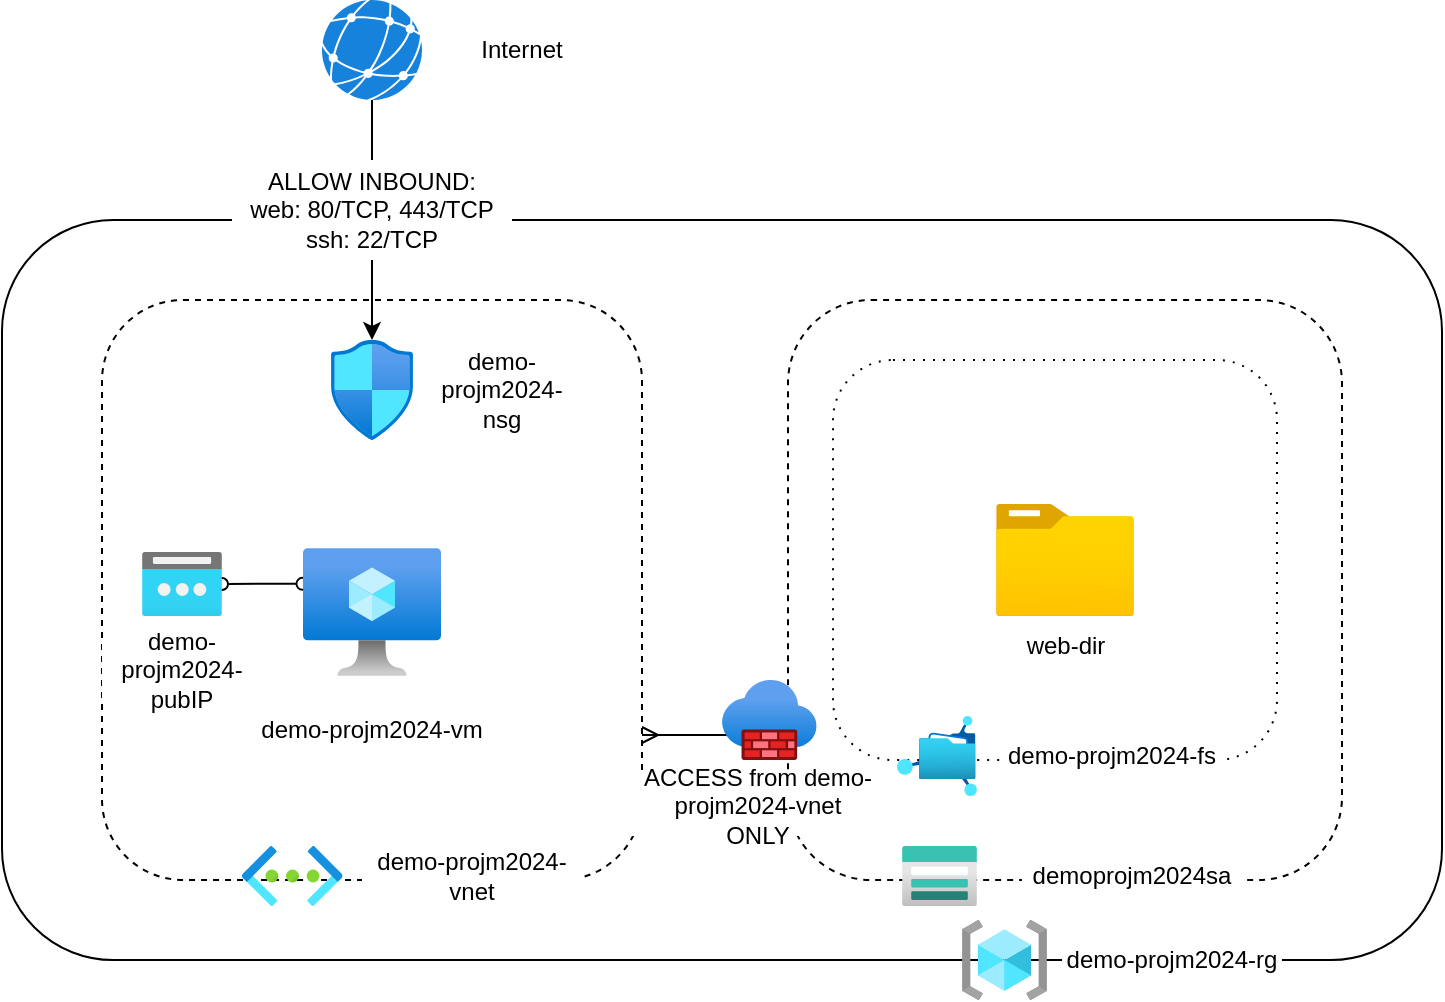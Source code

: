 <mxfile version="21.7.5" type="device">
  <diagram name="Page-1" id="pUfmrkO9aLYyR68ovqO-">
    <mxGraphModel dx="1418" dy="820" grid="1" gridSize="10" guides="1" tooltips="1" connect="1" arrows="1" fold="1" page="1" pageScale="1" pageWidth="850" pageHeight="1100" math="0" shadow="0">
      <root>
        <mxCell id="0" />
        <mxCell id="1" parent="0" />
        <mxCell id="be1sLppTMIZ8gOw3Xr52-1" value="" style="rounded=1;whiteSpace=wrap;html=1;" vertex="1" parent="1">
          <mxGeometry x="80" y="120" width="720" height="370" as="geometry" />
        </mxCell>
        <mxCell id="be1sLppTMIZ8gOw3Xr52-2" value="" style="image;aspect=fixed;html=1;points=[];align=center;fontSize=12;image=img/lib/azure2/general/Resource_Groups.svg;" vertex="1" parent="1">
          <mxGeometry x="560" y="470" width="42.5" height="40" as="geometry" />
        </mxCell>
        <mxCell id="be1sLppTMIZ8gOw3Xr52-3" value="demo-projm2024-rg" style="text;html=1;strokeColor=none;fillColor=default;align=center;verticalAlign=middle;whiteSpace=wrap;rounded=0;" vertex="1" parent="1">
          <mxGeometry x="610" y="475" width="110" height="30" as="geometry" />
        </mxCell>
        <mxCell id="be1sLppTMIZ8gOw3Xr52-6" value="" style="rounded=1;whiteSpace=wrap;html=1;dashed=1;" vertex="1" parent="1">
          <mxGeometry x="473" y="160" width="277" height="290" as="geometry" />
        </mxCell>
        <mxCell id="be1sLppTMIZ8gOw3Xr52-4" value="" style="image;aspect=fixed;html=1;points=[];align=center;fontSize=12;image=img/lib/azure2/storage/Storage_Accounts.svg;" vertex="1" parent="1">
          <mxGeometry x="530" y="433" width="37.5" height="30" as="geometry" />
        </mxCell>
        <mxCell id="be1sLppTMIZ8gOw3Xr52-7" value="demoprojm2024sa" style="text;html=1;strokeColor=none;fillColor=default;align=center;verticalAlign=middle;whiteSpace=wrap;rounded=0;" vertex="1" parent="1">
          <mxGeometry x="590" y="433" width="110" height="30" as="geometry" />
        </mxCell>
        <mxCell id="be1sLppTMIZ8gOw3Xr52-9" value="" style="rounded=1;whiteSpace=wrap;html=1;dashed=1;dashPattern=1 4;" vertex="1" parent="1">
          <mxGeometry x="495.5" y="190" width="222" height="200" as="geometry" />
        </mxCell>
        <mxCell id="be1sLppTMIZ8gOw3Xr52-8" value="" style="image;aspect=fixed;html=1;points=[];align=center;fontSize=12;image=img/lib/azure2/storage/Azure_Fileshare.svg;" vertex="1" parent="1">
          <mxGeometry x="527.5" y="368" width="40" height="40" as="geometry" />
        </mxCell>
        <mxCell id="be1sLppTMIZ8gOw3Xr52-10" value="demo-projm2024-fs" style="text;html=1;strokeColor=none;fillColor=default;align=center;verticalAlign=middle;whiteSpace=wrap;rounded=0;" vertex="1" parent="1">
          <mxGeometry x="580" y="373" width="110" height="30" as="geometry" />
        </mxCell>
        <mxCell id="be1sLppTMIZ8gOw3Xr52-11" value="" style="image;aspect=fixed;html=1;points=[];align=center;fontSize=12;image=img/lib/azure2/general/Folder_Blank.svg;" vertex="1" parent="1">
          <mxGeometry x="577" y="262" width="69" height="56.0" as="geometry" />
        </mxCell>
        <mxCell id="be1sLppTMIZ8gOw3Xr52-12" value="web-dir" style="text;html=1;strokeColor=none;fillColor=default;align=center;verticalAlign=middle;whiteSpace=wrap;rounded=0;" vertex="1" parent="1">
          <mxGeometry x="556.5" y="318" width="110" height="30" as="geometry" />
        </mxCell>
        <mxCell id="be1sLppTMIZ8gOw3Xr52-22" style="edgeStyle=orthogonalEdgeStyle;rounded=0;orthogonalLoop=1;jettySize=auto;html=1;exitX=1;exitY=0.75;exitDx=0;exitDy=0;entryX=0;entryY=0.75;entryDx=0;entryDy=0;startArrow=ERmany;startFill=0;" edge="1" parent="1" source="be1sLppTMIZ8gOw3Xr52-13" target="be1sLppTMIZ8gOw3Xr52-6">
          <mxGeometry relative="1" as="geometry" />
        </mxCell>
        <mxCell id="be1sLppTMIZ8gOw3Xr52-13" value="" style="rounded=1;whiteSpace=wrap;html=1;dashed=1;" vertex="1" parent="1">
          <mxGeometry x="130" y="160" width="270" height="290" as="geometry" />
        </mxCell>
        <mxCell id="be1sLppTMIZ8gOw3Xr52-14" value="" style="image;aspect=fixed;html=1;points=[];align=center;fontSize=12;image=img/lib/azure2/networking/Virtual_Networks.svg;" vertex="1" parent="1">
          <mxGeometry x="200" y="433" width="50.25" height="30" as="geometry" />
        </mxCell>
        <mxCell id="be1sLppTMIZ8gOw3Xr52-15" value="demo-projm2024-vnet" style="text;html=1;strokeColor=none;fillColor=default;align=center;verticalAlign=middle;whiteSpace=wrap;rounded=0;" vertex="1" parent="1">
          <mxGeometry x="260" y="433" width="110" height="30" as="geometry" />
        </mxCell>
        <mxCell id="be1sLppTMIZ8gOw3Xr52-24" style="edgeStyle=orthogonalEdgeStyle;rounded=0;orthogonalLoop=1;jettySize=auto;html=1;exitX=-0.004;exitY=0.28;exitDx=0;exitDy=0;exitPerimeter=0;endArrow=oval;endFill=0;startArrow=oval;startFill=0;" edge="1" parent="1" source="be1sLppTMIZ8gOw3Xr52-16" target="be1sLppTMIZ8gOw3Xr52-19">
          <mxGeometry relative="1" as="geometry">
            <mxPoint x="230" y="310" as="sourcePoint" />
          </mxGeometry>
        </mxCell>
        <mxCell id="be1sLppTMIZ8gOw3Xr52-16" value="" style="image;aspect=fixed;html=1;points=[];align=center;fontSize=12;image=img/lib/azure2/compute/Virtual_Machine.svg;" vertex="1" parent="1">
          <mxGeometry x="230.5" y="284" width="69" height="64" as="geometry" />
        </mxCell>
        <mxCell id="be1sLppTMIZ8gOw3Xr52-17" value="demo-projm2024-vm" style="text;html=1;strokeColor=none;fillColor=default;align=center;verticalAlign=middle;whiteSpace=wrap;rounded=0;" vertex="1" parent="1">
          <mxGeometry x="195" y="360" width="140" height="30" as="geometry" />
        </mxCell>
        <mxCell id="be1sLppTMIZ8gOw3Xr52-18" value="" style="image;aspect=fixed;html=1;points=[];align=center;fontSize=12;image=img/lib/azure2/networking/Network_Security_Groups.svg;" vertex="1" parent="1">
          <mxGeometry x="244.41" y="180" width="41.18" height="50" as="geometry" />
        </mxCell>
        <mxCell id="be1sLppTMIZ8gOw3Xr52-19" value="" style="image;aspect=fixed;html=1;points=[];align=center;fontSize=12;image=img/lib/azure2/networking/Public_IP_Addresses.svg;" vertex="1" parent="1">
          <mxGeometry x="150" y="286" width="40" height="32" as="geometry" />
        </mxCell>
        <mxCell id="be1sLppTMIZ8gOw3Xr52-20" value="" style="image;aspect=fixed;html=1;points=[];align=center;fontSize=12;image=img/lib/azure2/networking/Firewalls.svg;" vertex="1" parent="1">
          <mxGeometry x="440" y="350" width="47.33" height="40" as="geometry" />
        </mxCell>
        <mxCell id="be1sLppTMIZ8gOw3Xr52-21" value="ACCESS from demo-projm2024-vnet&lt;br&gt;ONLY" style="text;html=1;strokeColor=none;fillColor=default;align=center;verticalAlign=middle;whiteSpace=wrap;rounded=0;" vertex="1" parent="1">
          <mxGeometry x="387.5" y="398" width="140" height="30" as="geometry" />
        </mxCell>
        <mxCell id="be1sLppTMIZ8gOw3Xr52-23" value="demo-projm2024-pubIP" style="text;html=1;strokeColor=none;fillColor=default;align=center;verticalAlign=middle;whiteSpace=wrap;rounded=0;" vertex="1" parent="1">
          <mxGeometry x="130" y="330" width="80" height="30" as="geometry" />
        </mxCell>
        <mxCell id="be1sLppTMIZ8gOw3Xr52-25" value="demo-projm2024-nsg" style="text;html=1;strokeColor=none;fillColor=default;align=center;verticalAlign=middle;whiteSpace=wrap;rounded=0;" vertex="1" parent="1">
          <mxGeometry x="290" y="190" width="80" height="30" as="geometry" />
        </mxCell>
        <mxCell id="be1sLppTMIZ8gOw3Xr52-29" style="edgeStyle=orthogonalEdgeStyle;rounded=0;orthogonalLoop=1;jettySize=auto;html=1;" edge="1" parent="1" source="be1sLppTMIZ8gOw3Xr52-27" target="be1sLppTMIZ8gOw3Xr52-18">
          <mxGeometry relative="1" as="geometry" />
        </mxCell>
        <mxCell id="be1sLppTMIZ8gOw3Xr52-27" value="" style="verticalLabelPosition=bottom;sketch=0;html=1;fillColor=#1782DB;strokeColor=none;verticalAlign=top;pointerEvents=1;align=center;shape=mxgraph.cisco_safe.iot_things_icons.icon47;" vertex="1" parent="1">
          <mxGeometry x="240" y="10" width="50" height="50" as="geometry" />
        </mxCell>
        <mxCell id="be1sLppTMIZ8gOw3Xr52-30" value="ALLOW INBOUND:&lt;br&gt;web: 80/TCP, 443/TCP&lt;br&gt;ssh: 22/TCP" style="text;html=1;strokeColor=none;fillColor=default;align=center;verticalAlign=middle;whiteSpace=wrap;rounded=0;" vertex="1" parent="1">
          <mxGeometry x="195" y="90" width="140" height="50" as="geometry" />
        </mxCell>
        <mxCell id="be1sLppTMIZ8gOw3Xr52-31" value="Internet" style="text;html=1;strokeColor=none;fillColor=default;align=center;verticalAlign=middle;whiteSpace=wrap;rounded=0;" vertex="1" parent="1">
          <mxGeometry x="299.5" y="20" width="80" height="30" as="geometry" />
        </mxCell>
      </root>
    </mxGraphModel>
  </diagram>
</mxfile>

